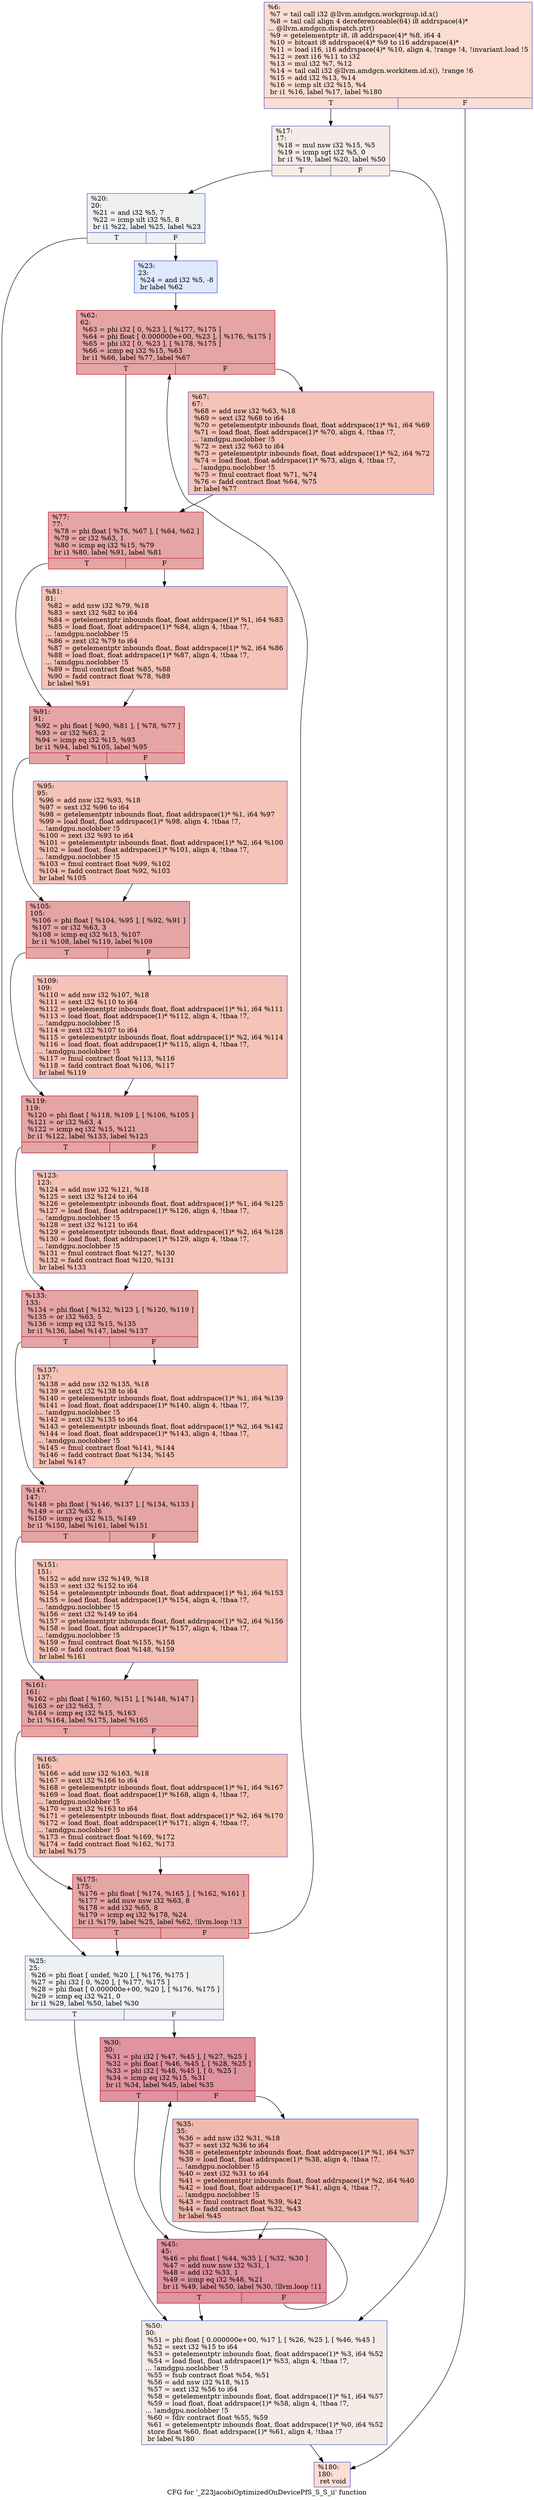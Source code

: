 digraph "CFG for '_Z23jacobiOptimizedOnDevicePfS_S_S_ii' function" {
	label="CFG for '_Z23jacobiOptimizedOnDevicePfS_S_S_ii' function";

	Node0x5a2b320 [shape=record,color="#3d50c3ff", style=filled, fillcolor="#f7b39670",label="{%6:\l  %7 = tail call i32 @llvm.amdgcn.workgroup.id.x()\l  %8 = tail call align 4 dereferenceable(64) i8 addrspace(4)*\l... @llvm.amdgcn.dispatch.ptr()\l  %9 = getelementptr i8, i8 addrspace(4)* %8, i64 4\l  %10 = bitcast i8 addrspace(4)* %9 to i16 addrspace(4)*\l  %11 = load i16, i16 addrspace(4)* %10, align 4, !range !4, !invariant.load !5\l  %12 = zext i16 %11 to i32\l  %13 = mul i32 %7, %12\l  %14 = tail call i32 @llvm.amdgcn.workitem.id.x(), !range !6\l  %15 = add i32 %13, %14\l  %16 = icmp slt i32 %15, %4\l  br i1 %16, label %17, label %180\l|{<s0>T|<s1>F}}"];
	Node0x5a2b320:s0 -> Node0x5a2b770;
	Node0x5a2b320:s1 -> Node0x5a2d340;
	Node0x5a2b770 [shape=record,color="#3d50c3ff", style=filled, fillcolor="#ead5c970",label="{%17:\l17:                                               \l  %18 = mul nsw i32 %15, %5\l  %19 = icmp sgt i32 %5, 0\l  br i1 %19, label %20, label %50\l|{<s0>T|<s1>F}}"];
	Node0x5a2b770:s0 -> Node0x5a2d5a0;
	Node0x5a2b770:s1 -> Node0x5a2d5f0;
	Node0x5a2d5a0 [shape=record,color="#3d50c3ff", style=filled, fillcolor="#d9dce170",label="{%20:\l20:                                               \l  %21 = and i32 %5, 7\l  %22 = icmp ult i32 %5, 8\l  br i1 %22, label %25, label %23\l|{<s0>T|<s1>F}}"];
	Node0x5a2d5a0:s0 -> Node0x5a2d8b0;
	Node0x5a2d5a0:s1 -> Node0x5a2d900;
	Node0x5a2d900 [shape=record,color="#3d50c3ff", style=filled, fillcolor="#b5cdfa70",label="{%23:\l23:                                               \l  %24 = and i32 %5, -8\l  br label %62\l}"];
	Node0x5a2d900 -> Node0x5a2db00;
	Node0x5a2d8b0 [shape=record,color="#3d50c3ff", style=filled, fillcolor="#d9dce170",label="{%25:\l25:                                               \l  %26 = phi float [ undef, %20 ], [ %176, %175 ]\l  %27 = phi i32 [ 0, %20 ], [ %177, %175 ]\l  %28 = phi float [ 0.000000e+00, %20 ], [ %176, %175 ]\l  %29 = icmp eq i32 %21, 0\l  br i1 %29, label %50, label %30\l|{<s0>T|<s1>F}}"];
	Node0x5a2d8b0:s0 -> Node0x5a2d5f0;
	Node0x5a2d8b0:s1 -> Node0x5a2ee00;
	Node0x5a2ee00 [shape=record,color="#b70d28ff", style=filled, fillcolor="#b70d2870",label="{%30:\l30:                                               \l  %31 = phi i32 [ %47, %45 ], [ %27, %25 ]\l  %32 = phi float [ %46, %45 ], [ %28, %25 ]\l  %33 = phi i32 [ %48, %45 ], [ 0, %25 ]\l  %34 = icmp eq i32 %15, %31\l  br i1 %34, label %45, label %35\l|{<s0>T|<s1>F}}"];
	Node0x5a2ee00:s0 -> Node0x5a2ef70;
	Node0x5a2ee00:s1 -> Node0x5a2d2f0;
	Node0x5a2d2f0 [shape=record,color="#3d50c3ff", style=filled, fillcolor="#de614d70",label="{%35:\l35:                                               \l  %36 = add nsw i32 %31, %18\l  %37 = sext i32 %36 to i64\l  %38 = getelementptr inbounds float, float addrspace(1)* %1, i64 %37\l  %39 = load float, float addrspace(1)* %38, align 4, !tbaa !7,\l... !amdgpu.noclobber !5\l  %40 = zext i32 %31 to i64\l  %41 = getelementptr inbounds float, float addrspace(1)* %2, i64 %40\l  %42 = load float, float addrspace(1)* %41, align 4, !tbaa !7,\l... !amdgpu.noclobber !5\l  %43 = fmul contract float %39, %42\l  %44 = fadd contract float %32, %43\l  br label %45\l}"];
	Node0x5a2d2f0 -> Node0x5a2ef70;
	Node0x5a2ef70 [shape=record,color="#b70d28ff", style=filled, fillcolor="#b70d2870",label="{%45:\l45:                                               \l  %46 = phi float [ %44, %35 ], [ %32, %30 ]\l  %47 = add nuw nsw i32 %31, 1\l  %48 = add i32 %33, 1\l  %49 = icmp eq i32 %48, %21\l  br i1 %49, label %50, label %30, !llvm.loop !11\l|{<s0>T|<s1>F}}"];
	Node0x5a2ef70:s0 -> Node0x5a2d5f0;
	Node0x5a2ef70:s1 -> Node0x5a2ee00;
	Node0x5a2d5f0 [shape=record,color="#3d50c3ff", style=filled, fillcolor="#ead5c970",label="{%50:\l50:                                               \l  %51 = phi float [ 0.000000e+00, %17 ], [ %26, %25 ], [ %46, %45 ]\l  %52 = sext i32 %15 to i64\l  %53 = getelementptr inbounds float, float addrspace(1)* %3, i64 %52\l  %54 = load float, float addrspace(1)* %53, align 4, !tbaa !7,\l... !amdgpu.noclobber !5\l  %55 = fsub contract float %54, %51\l  %56 = add nsw i32 %18, %15\l  %57 = sext i32 %56 to i64\l  %58 = getelementptr inbounds float, float addrspace(1)* %1, i64 %57\l  %59 = load float, float addrspace(1)* %58, align 4, !tbaa !7,\l... !amdgpu.noclobber !5\l  %60 = fdiv contract float %55, %59\l  %61 = getelementptr inbounds float, float addrspace(1)* %0, i64 %52\l  store float %60, float addrspace(1)* %61, align 4, !tbaa !7\l  br label %180\l}"];
	Node0x5a2d5f0 -> Node0x5a2d340;
	Node0x5a2db00 [shape=record,color="#b70d28ff", style=filled, fillcolor="#c5333470",label="{%62:\l62:                                               \l  %63 = phi i32 [ 0, %23 ], [ %177, %175 ]\l  %64 = phi float [ 0.000000e+00, %23 ], [ %176, %175 ]\l  %65 = phi i32 [ 0, %23 ], [ %178, %175 ]\l  %66 = icmp eq i32 %15, %63\l  br i1 %66, label %77, label %67\l|{<s0>T|<s1>F}}"];
	Node0x5a2db00:s0 -> Node0x5a2f310;
	Node0x5a2db00:s1 -> Node0x5a31910;
	Node0x5a31910 [shape=record,color="#3d50c3ff", style=filled, fillcolor="#e8765c70",label="{%67:\l67:                                               \l  %68 = add nsw i32 %63, %18\l  %69 = sext i32 %68 to i64\l  %70 = getelementptr inbounds float, float addrspace(1)* %1, i64 %69\l  %71 = load float, float addrspace(1)* %70, align 4, !tbaa !7,\l... !amdgpu.noclobber !5\l  %72 = zext i32 %63 to i64\l  %73 = getelementptr inbounds float, float addrspace(1)* %2, i64 %72\l  %74 = load float, float addrspace(1)* %73, align 4, !tbaa !7,\l... !amdgpu.noclobber !5\l  %75 = fmul contract float %71, %74\l  %76 = fadd contract float %64, %75\l  br label %77\l}"];
	Node0x5a31910 -> Node0x5a2f310;
	Node0x5a2f310 [shape=record,color="#b70d28ff", style=filled, fillcolor="#c5333470",label="{%77:\l77:                                               \l  %78 = phi float [ %76, %67 ], [ %64, %62 ]\l  %79 = or i32 %63, 1\l  %80 = icmp eq i32 %15, %79\l  br i1 %80, label %91, label %81\l|{<s0>T|<s1>F}}"];
	Node0x5a2f310:s0 -> Node0x5a32140;
	Node0x5a2f310:s1 -> Node0x5a32190;
	Node0x5a32190 [shape=record,color="#3d50c3ff", style=filled, fillcolor="#e8765c70",label="{%81:\l81:                                               \l  %82 = add nsw i32 %79, %18\l  %83 = sext i32 %82 to i64\l  %84 = getelementptr inbounds float, float addrspace(1)* %1, i64 %83\l  %85 = load float, float addrspace(1)* %84, align 4, !tbaa !7,\l... !amdgpu.noclobber !5\l  %86 = zext i32 %79 to i64\l  %87 = getelementptr inbounds float, float addrspace(1)* %2, i64 %86\l  %88 = load float, float addrspace(1)* %87, align 4, !tbaa !7,\l... !amdgpu.noclobber !5\l  %89 = fmul contract float %85, %88\l  %90 = fadd contract float %78, %89\l  br label %91\l}"];
	Node0x5a32190 -> Node0x5a32140;
	Node0x5a32140 [shape=record,color="#b70d28ff", style=filled, fillcolor="#c5333470",label="{%91:\l91:                                               \l  %92 = phi float [ %90, %81 ], [ %78, %77 ]\l  %93 = or i32 %63, 2\l  %94 = icmp eq i32 %15, %93\l  br i1 %94, label %105, label %95\l|{<s0>T|<s1>F}}"];
	Node0x5a32140:s0 -> Node0x5a32a00;
	Node0x5a32140:s1 -> Node0x5a32a50;
	Node0x5a32a50 [shape=record,color="#3d50c3ff", style=filled, fillcolor="#e8765c70",label="{%95:\l95:                                               \l  %96 = add nsw i32 %93, %18\l  %97 = sext i32 %96 to i64\l  %98 = getelementptr inbounds float, float addrspace(1)* %1, i64 %97\l  %99 = load float, float addrspace(1)* %98, align 4, !tbaa !7,\l... !amdgpu.noclobber !5\l  %100 = zext i32 %93 to i64\l  %101 = getelementptr inbounds float, float addrspace(1)* %2, i64 %100\l  %102 = load float, float addrspace(1)* %101, align 4, !tbaa !7,\l... !amdgpu.noclobber !5\l  %103 = fmul contract float %99, %102\l  %104 = fadd contract float %92, %103\l  br label %105\l}"];
	Node0x5a32a50 -> Node0x5a32a00;
	Node0x5a32a00 [shape=record,color="#b70d28ff", style=filled, fillcolor="#c5333470",label="{%105:\l105:                                              \l  %106 = phi float [ %104, %95 ], [ %92, %91 ]\l  %107 = or i32 %63, 3\l  %108 = icmp eq i32 %15, %107\l  br i1 %108, label %119, label %109\l|{<s0>T|<s1>F}}"];
	Node0x5a32a00:s0 -> Node0x5a332c0;
	Node0x5a32a00:s1 -> Node0x5a33310;
	Node0x5a33310 [shape=record,color="#3d50c3ff", style=filled, fillcolor="#e8765c70",label="{%109:\l109:                                              \l  %110 = add nsw i32 %107, %18\l  %111 = sext i32 %110 to i64\l  %112 = getelementptr inbounds float, float addrspace(1)* %1, i64 %111\l  %113 = load float, float addrspace(1)* %112, align 4, !tbaa !7,\l... !amdgpu.noclobber !5\l  %114 = zext i32 %107 to i64\l  %115 = getelementptr inbounds float, float addrspace(1)* %2, i64 %114\l  %116 = load float, float addrspace(1)* %115, align 4, !tbaa !7,\l... !amdgpu.noclobber !5\l  %117 = fmul contract float %113, %116\l  %118 = fadd contract float %106, %117\l  br label %119\l}"];
	Node0x5a33310 -> Node0x5a332c0;
	Node0x5a332c0 [shape=record,color="#b70d28ff", style=filled, fillcolor="#c5333470",label="{%119:\l119:                                              \l  %120 = phi float [ %118, %109 ], [ %106, %105 ]\l  %121 = or i32 %63, 4\l  %122 = icmp eq i32 %15, %121\l  br i1 %122, label %133, label %123\l|{<s0>T|<s1>F}}"];
	Node0x5a332c0:s0 -> Node0x5a33bb0;
	Node0x5a332c0:s1 -> Node0x5a33c00;
	Node0x5a33c00 [shape=record,color="#3d50c3ff", style=filled, fillcolor="#e8765c70",label="{%123:\l123:                                              \l  %124 = add nsw i32 %121, %18\l  %125 = sext i32 %124 to i64\l  %126 = getelementptr inbounds float, float addrspace(1)* %1, i64 %125\l  %127 = load float, float addrspace(1)* %126, align 4, !tbaa !7,\l... !amdgpu.noclobber !5\l  %128 = zext i32 %121 to i64\l  %129 = getelementptr inbounds float, float addrspace(1)* %2, i64 %128\l  %130 = load float, float addrspace(1)* %129, align 4, !tbaa !7,\l... !amdgpu.noclobber !5\l  %131 = fmul contract float %127, %130\l  %132 = fadd contract float %120, %131\l  br label %133\l}"];
	Node0x5a33c00 -> Node0x5a33bb0;
	Node0x5a33bb0 [shape=record,color="#b70d28ff", style=filled, fillcolor="#c5333470",label="{%133:\l133:                                              \l  %134 = phi float [ %132, %123 ], [ %120, %119 ]\l  %135 = or i32 %63, 5\l  %136 = icmp eq i32 %15, %135\l  br i1 %136, label %147, label %137\l|{<s0>T|<s1>F}}"];
	Node0x5a33bb0:s0 -> Node0x5a31890;
	Node0x5a33bb0:s1 -> Node0x5a34920;
	Node0x5a34920 [shape=record,color="#3d50c3ff", style=filled, fillcolor="#e8765c70",label="{%137:\l137:                                              \l  %138 = add nsw i32 %135, %18\l  %139 = sext i32 %138 to i64\l  %140 = getelementptr inbounds float, float addrspace(1)* %1, i64 %139\l  %141 = load float, float addrspace(1)* %140, align 4, !tbaa !7,\l... !amdgpu.noclobber !5\l  %142 = zext i32 %135 to i64\l  %143 = getelementptr inbounds float, float addrspace(1)* %2, i64 %142\l  %144 = load float, float addrspace(1)* %143, align 4, !tbaa !7,\l... !amdgpu.noclobber !5\l  %145 = fmul contract float %141, %144\l  %146 = fadd contract float %134, %145\l  br label %147\l}"];
	Node0x5a34920 -> Node0x5a31890;
	Node0x5a31890 [shape=record,color="#b70d28ff", style=filled, fillcolor="#c5333470",label="{%147:\l147:                                              \l  %148 = phi float [ %146, %137 ], [ %134, %133 ]\l  %149 = or i32 %63, 6\l  %150 = icmp eq i32 %15, %149\l  br i1 %150, label %161, label %151\l|{<s0>T|<s1>F}}"];
	Node0x5a31890:s0 -> Node0x5a35190;
	Node0x5a31890:s1 -> Node0x5a351e0;
	Node0x5a351e0 [shape=record,color="#3d50c3ff", style=filled, fillcolor="#e8765c70",label="{%151:\l151:                                              \l  %152 = add nsw i32 %149, %18\l  %153 = sext i32 %152 to i64\l  %154 = getelementptr inbounds float, float addrspace(1)* %1, i64 %153\l  %155 = load float, float addrspace(1)* %154, align 4, !tbaa !7,\l... !amdgpu.noclobber !5\l  %156 = zext i32 %149 to i64\l  %157 = getelementptr inbounds float, float addrspace(1)* %2, i64 %156\l  %158 = load float, float addrspace(1)* %157, align 4, !tbaa !7,\l... !amdgpu.noclobber !5\l  %159 = fmul contract float %155, %158\l  %160 = fadd contract float %148, %159\l  br label %161\l}"];
	Node0x5a351e0 -> Node0x5a35190;
	Node0x5a35190 [shape=record,color="#b70d28ff", style=filled, fillcolor="#c5333470",label="{%161:\l161:                                              \l  %162 = phi float [ %160, %151 ], [ %148, %147 ]\l  %163 = or i32 %63, 7\l  %164 = icmp eq i32 %15, %163\l  br i1 %164, label %175, label %165\l|{<s0>T|<s1>F}}"];
	Node0x5a35190:s0 -> Node0x5a2e010;
	Node0x5a35190:s1 -> Node0x5a35a80;
	Node0x5a35a80 [shape=record,color="#3d50c3ff", style=filled, fillcolor="#e8765c70",label="{%165:\l165:                                              \l  %166 = add nsw i32 %163, %18\l  %167 = sext i32 %166 to i64\l  %168 = getelementptr inbounds float, float addrspace(1)* %1, i64 %167\l  %169 = load float, float addrspace(1)* %168, align 4, !tbaa !7,\l... !amdgpu.noclobber !5\l  %170 = zext i32 %163 to i64\l  %171 = getelementptr inbounds float, float addrspace(1)* %2, i64 %170\l  %172 = load float, float addrspace(1)* %171, align 4, !tbaa !7,\l... !amdgpu.noclobber !5\l  %173 = fmul contract float %169, %172\l  %174 = fadd contract float %162, %173\l  br label %175\l}"];
	Node0x5a35a80 -> Node0x5a2e010;
	Node0x5a2e010 [shape=record,color="#b70d28ff", style=filled, fillcolor="#c5333470",label="{%175:\l175:                                              \l  %176 = phi float [ %174, %165 ], [ %162, %161 ]\l  %177 = add nuw nsw i32 %63, 8\l  %178 = add i32 %65, 8\l  %179 = icmp eq i32 %178, %24\l  br i1 %179, label %25, label %62, !llvm.loop !13\l|{<s0>T|<s1>F}}"];
	Node0x5a2e010:s0 -> Node0x5a2d8b0;
	Node0x5a2e010:s1 -> Node0x5a2db00;
	Node0x5a2d340 [shape=record,color="#3d50c3ff", style=filled, fillcolor="#f7b39670",label="{%180:\l180:                                              \l  ret void\l}"];
}
